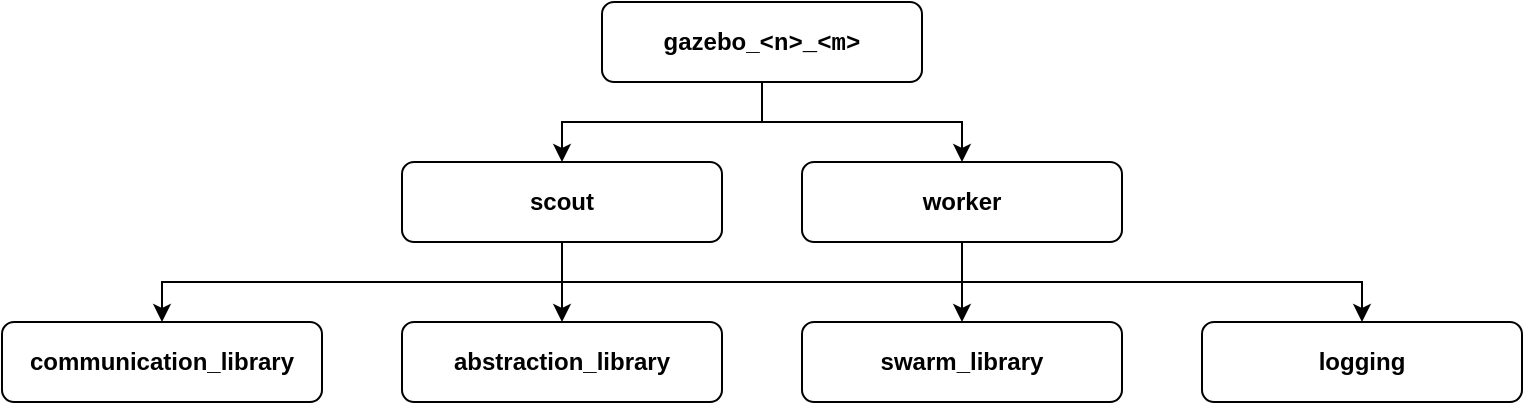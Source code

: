 <mxfile version="12.2.7" type="device" pages="1"><diagram id="H5jIQ1Gr9h-XHnxtd1Sx" name="Page-1"><mxGraphModel dx="1422" dy="794" grid="1" gridSize="10" guides="1" tooltips="1" connect="1" arrows="1" fold="1" page="1" pageScale="1" pageWidth="827" pageHeight="1169" math="0" shadow="0"><root><mxCell id="0"/><mxCell id="1" parent="0"/><mxCell id="yfvzDXnvJc4SWFHCK7Fh-4" value="" style="edgeStyle=orthogonalEdgeStyle;rounded=0;orthogonalLoop=1;jettySize=auto;html=1;fontStyle=1;fontSize=12;" parent="1" source="yfvzDXnvJc4SWFHCK7Fh-2" target="yfvzDXnvJc4SWFHCK7Fh-3" edge="1"><mxGeometry relative="1" as="geometry"/></mxCell><mxCell id="Q3-s2AvAXuRhmpcWcj3E-1" style="edgeStyle=orthogonalEdgeStyle;rounded=0;orthogonalLoop=1;jettySize=auto;html=1;exitX=0.5;exitY=1;exitDx=0;exitDy=0;entryX=0.5;entryY=0;entryDx=0;entryDy=0;" edge="1" parent="1" source="yfvzDXnvJc4SWFHCK7Fh-2" target="yfvzDXnvJc4SWFHCK7Fh-5"><mxGeometry relative="1" as="geometry"/></mxCell><mxCell id="yfvzDXnvJc4SWFHCK7Fh-2" value="&lt;div style=&quot;font-size: 12px&quot;&gt;gazebo_&lt;font style=&quot;font-size: 12px&quot; face=&quot;Courier New&quot;&gt;&amp;lt;n&amp;gt;_&amp;lt;m&amp;gt;&lt;/font&gt;&lt;br style=&quot;font-size: 12px&quot;&gt;&lt;/div&gt;" style="rounded=1;whiteSpace=wrap;html=1;fontStyle=1;fontSize=12;" parent="1" vertex="1"><mxGeometry x="340" y="40" width="160" height="40" as="geometry"/></mxCell><mxCell id="Q3-s2AvAXuRhmpcWcj3E-2" style="edgeStyle=orthogonalEdgeStyle;rounded=0;orthogonalLoop=1;jettySize=auto;html=1;exitX=0.5;exitY=1;exitDx=0;exitDy=0;entryX=0.5;entryY=0;entryDx=0;entryDy=0;" edge="1" parent="1" source="yfvzDXnvJc4SWFHCK7Fh-3" target="yfvzDXnvJc4SWFHCK7Fh-10"><mxGeometry relative="1" as="geometry"/></mxCell><mxCell id="yfvzDXnvJc4SWFHCK7Fh-3" value="scout" style="rounded=1;whiteSpace=wrap;html=1;fontStyle=1;fontSize=12;" parent="1" vertex="1"><mxGeometry x="240" y="120" width="160" height="40" as="geometry"/></mxCell><mxCell id="yfvzDXnvJc4SWFHCK7Fh-10" value="&lt;div&gt;communication_library&lt;/div&gt;" style="rounded=1;whiteSpace=wrap;html=1;fontStyle=1;fontSize=12;" parent="1" vertex="1"><mxGeometry x="40" y="200" width="160" height="40" as="geometry"/></mxCell><mxCell id="yfvzDXnvJc4SWFHCK7Fh-12" value="abstraction_library" style="rounded=1;whiteSpace=wrap;html=1;fontStyle=1;fontSize=12;" parent="1" vertex="1"><mxGeometry x="240" y="200" width="160" height="40" as="geometry"/></mxCell><mxCell id="yfvzDXnvJc4SWFHCK7Fh-14" value="swarm_library" style="rounded=1;whiteSpace=wrap;html=1;fontStyle=1;fontSize=12;" parent="1" vertex="1"><mxGeometry x="440" y="200" width="160" height="40" as="geometry"/></mxCell><mxCell id="yfvzDXnvJc4SWFHCK7Fh-16" value="logging" style="rounded=1;whiteSpace=wrap;html=1;fontStyle=1;fontSize=12;" parent="1" vertex="1"><mxGeometry x="640" y="200" width="160" height="40" as="geometry"/></mxCell><mxCell id="yfvzDXnvJc4SWFHCK7Fh-26" style="edgeStyle=orthogonalEdgeStyle;rounded=0;orthogonalLoop=1;jettySize=auto;html=1;exitX=0.5;exitY=1;exitDx=0;exitDy=0;entryX=0.5;entryY=0;entryDx=0;entryDy=0;fontStyle=1;fontSize=12;" parent="1" source="yfvzDXnvJc4SWFHCK7Fh-5" target="yfvzDXnvJc4SWFHCK7Fh-16" edge="1"><mxGeometry relative="1" as="geometry"/></mxCell><mxCell id="yfvzDXnvJc4SWFHCK7Fh-27" style="edgeStyle=orthogonalEdgeStyle;rounded=0;orthogonalLoop=1;jettySize=auto;html=1;exitX=0.5;exitY=1;exitDx=0;exitDy=0;entryX=0.5;entryY=0;entryDx=0;entryDy=0;fontStyle=1;fontSize=12;" parent="1" source="yfvzDXnvJc4SWFHCK7Fh-5" target="yfvzDXnvJc4SWFHCK7Fh-14" edge="1"><mxGeometry relative="1" as="geometry"/></mxCell><mxCell id="yfvzDXnvJc4SWFHCK7Fh-28" style="edgeStyle=orthogonalEdgeStyle;rounded=0;orthogonalLoop=1;jettySize=auto;html=1;exitX=0.5;exitY=1;exitDx=0;exitDy=0;entryX=0.5;entryY=0;entryDx=0;entryDy=0;fontStyle=1;fontSize=12;" parent="1" source="yfvzDXnvJc4SWFHCK7Fh-5" target="yfvzDXnvJc4SWFHCK7Fh-12" edge="1"><mxGeometry relative="1" as="geometry"/></mxCell><mxCell id="yfvzDXnvJc4SWFHCK7Fh-5" value="worker" style="rounded=1;whiteSpace=wrap;html=1;fontStyle=1;fontSize=12;" parent="1" vertex="1"><mxGeometry x="440" y="120" width="160" height="40" as="geometry"/></mxCell></root></mxGraphModel></diagram></mxfile>